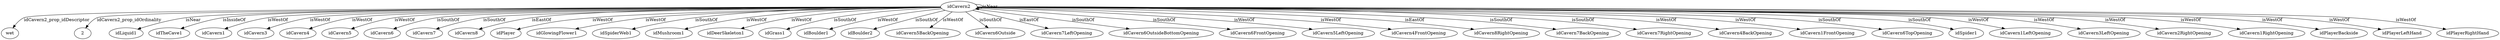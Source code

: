 digraph  {
idCavern2 [node_type=entity_node];
wet [node_type=property_node];
2 [node_type=property_node];
idLiquid1 [node_type=entity_node];
idTheCave1 [node_type=entity_node];
idCavern1 [node_type=entity_node];
idCavern3 [node_type=entity_node];
idCavern4 [node_type=entity_node];
idCavern5 [node_type=entity_node];
idCavern6 [node_type=entity_node];
idCavern7 [node_type=entity_node];
idCavern8 [node_type=entity_node];
idPlayer [node_type=entity_node];
idGlowingFlower1 [node_type=entity_node];
idSpiderWeb1 [node_type=entity_node];
idMushroom1 [node_type=entity_node];
idDeerSkeleton1 [node_type=entity_node];
idGrass1 [node_type=entity_node];
idBoulder1 [node_type=entity_node];
idBoulder2 [node_type=entity_node];
idCavern5BackOpening [node_type=entity_node];
idCavern6Outside [node_type=entity_node];
idCavern7LeftOpening [node_type=entity_node];
idCavern6OutsideBottomOpening [node_type=entity_node];
idCavern6FrontOpening [node_type=entity_node];
idCavern5LeftOpening [node_type=entity_node];
idCavern4FrontOpening [node_type=entity_node];
idCavern8RightOpening [node_type=entity_node];
idCavern7BackOpening [node_type=entity_node];
idCavern7RightOpening [node_type=entity_node];
idCavern4BackOpening [node_type=entity_node];
idCavern1FrontOpening [node_type=entity_node];
idCavern6TopOpening [node_type=entity_node];
idSpider1 [node_type=entity_node];
idCavern1LeftOpening [node_type=entity_node];
idCavern3LeftOpening [node_type=entity_node];
idCavern2RightOpening [node_type=entity_node];
idCavern1RightOpening [node_type=entity_node];
idPlayerBackside [node_type=entity_node];
idPlayerLeftHand [node_type=entity_node];
idPlayerRightHand [node_type=entity_node];
idCavern2 -> wet  [edge_type=property, label=idCavern2_prop_idDescriptor];
idCavern2 -> 2  [edge_type=property, label=idCavern2_prop_idOrdinality];
idCavern2 -> idLiquid1  [edge_type=relationship, label=isNear];
idCavern2 -> idTheCave1  [edge_type=relationship, label=isInsideOf];
idCavern2 -> idCavern1  [edge_type=relationship, label=isWestOf];
idCavern2 -> idCavern3  [edge_type=relationship, label=isWestOf];
idCavern2 -> idCavern2  [edge_type=relationship, label=isNear];
idCavern2 -> idCavern4  [edge_type=relationship, label=isWestOf];
idCavern2 -> idCavern5  [edge_type=relationship, label=isWestOf];
idCavern2 -> idCavern6  [edge_type=relationship, label=isSouthOf];
idCavern2 -> idCavern7  [edge_type=relationship, label=isSouthOf];
idCavern2 -> idCavern8  [edge_type=relationship, label=isEastOf];
idCavern2 -> idPlayer  [edge_type=relationship, label=isWestOf];
idCavern2 -> idGlowingFlower1  [edge_type=relationship, label=isWestOf];
idCavern2 -> idSpiderWeb1  [edge_type=relationship, label=isSouthOf];
idCavern2 -> idMushroom1  [edge_type=relationship, label=isWestOf];
idCavern2 -> idDeerSkeleton1  [edge_type=relationship, label=isWestOf];
idCavern2 -> idGrass1  [edge_type=relationship, label=isSouthOf];
idCavern2 -> idBoulder1  [edge_type=relationship, label=isWestOf];
idCavern2 -> idBoulder2  [edge_type=relationship, label=isSouthOf];
idCavern2 -> idCavern5BackOpening  [edge_type=relationship, label=isWestOf];
idCavern2 -> idCavern6Outside  [edge_type=relationship, label=isSouthOf];
idCavern2 -> idCavern7LeftOpening  [edge_type=relationship, label=isEastOf];
idCavern2 -> idCavern6OutsideBottomOpening  [edge_type=relationship, label=isSouthOf];
idCavern2 -> idCavern6FrontOpening  [edge_type=relationship, label=isSouthOf];
idCavern2 -> idCavern5LeftOpening  [edge_type=relationship, label=isWestOf];
idCavern2 -> idCavern4FrontOpening  [edge_type=relationship, label=isWestOf];
idCavern2 -> idCavern8RightOpening  [edge_type=relationship, label=isEastOf];
idCavern2 -> idCavern7BackOpening  [edge_type=relationship, label=isSouthOf];
idCavern2 -> idCavern7RightOpening  [edge_type=relationship, label=isSouthOf];
idCavern2 -> idCavern4BackOpening  [edge_type=relationship, label=isWestOf];
idCavern2 -> idCavern1FrontOpening  [edge_type=relationship, label=isWestOf];
idCavern2 -> idCavern6TopOpening  [edge_type=relationship, label=isSouthOf];
idCavern2 -> idSpider1  [edge_type=relationship, label=isSouthOf];
idCavern2 -> idCavern1LeftOpening  [edge_type=relationship, label=isWestOf];
idCavern2 -> idCavern3LeftOpening  [edge_type=relationship, label=isWestOf];
idCavern2 -> idCavern2RightOpening  [edge_type=relationship, label=isWestOf];
idCavern2 -> idCavern1RightOpening  [edge_type=relationship, label=isWestOf];
idCavern2 -> idPlayerBackside  [edge_type=relationship, label=isWestOf];
idCavern2 -> idPlayerLeftHand  [edge_type=relationship, label=isWestOf];
idCavern2 -> idPlayerRightHand  [edge_type=relationship, label=isWestOf];
}
